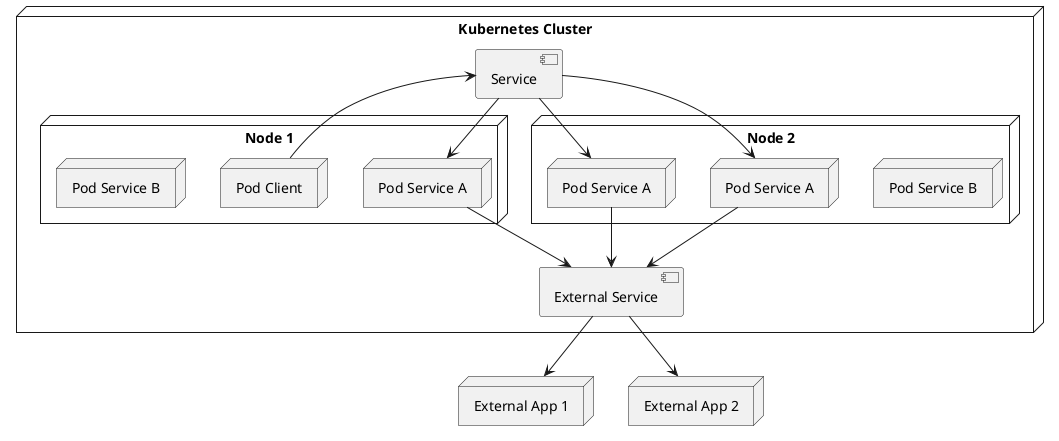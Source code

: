 @startuml ExternalService
node "Kubernetes Cluster" {
  node "Node 1" as N1 {
    node "Pod Service A" as N1P1
    node "Pod Client" as N1P2
    node "Pod Service B" as N1P3
  }
  node "Node 2" as N2 {
    node "Pod Service B" as N2P3
    node "Pod Service A" as N2P1
    node "Pod Service A" as N2P2
  }

  [Service] as S
  [External Service] as ES

  N1P2 --> S
  S --> N1P1
  S --> N2P1
  S --> N2P2

  N1P1 --> ES
  N2P1 --> ES
  N2P2 --> ES
}

node "External App 1" as EA1
node "External App 2" as EA2

ES --> EA1
ES --> EA2
@enduml